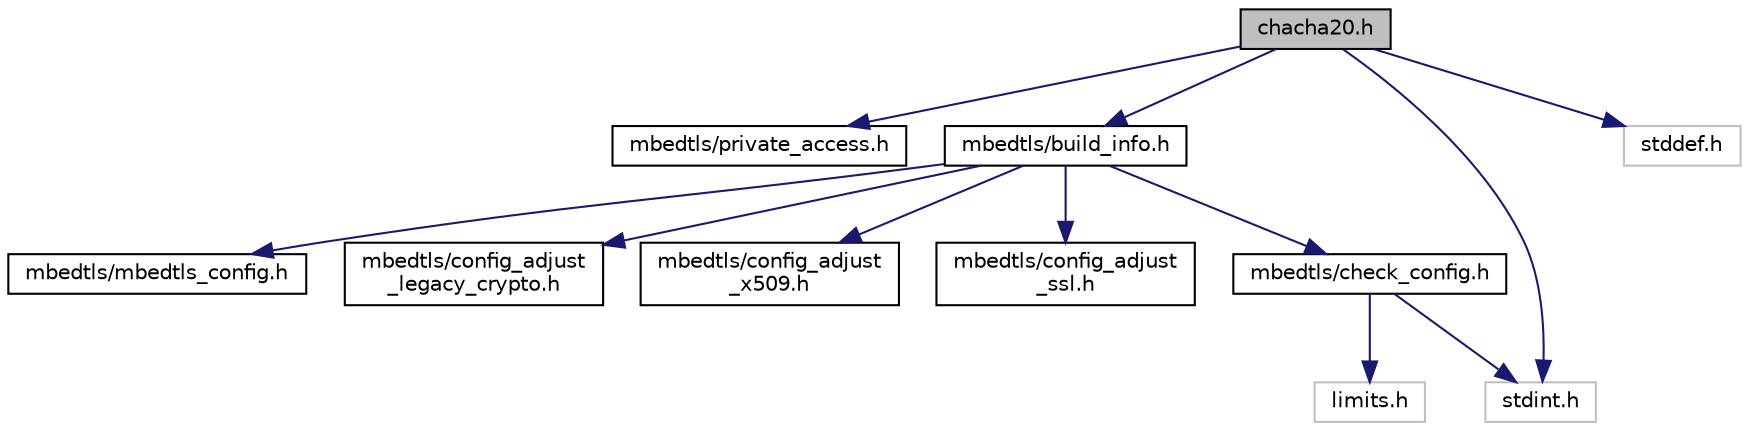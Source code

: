 digraph "chacha20.h"
{
 // LATEX_PDF_SIZE
  edge [fontname="Helvetica",fontsize="10",labelfontname="Helvetica",labelfontsize="10"];
  node [fontname="Helvetica",fontsize="10",shape=record];
  Node1 [label="chacha20.h",height=0.2,width=0.4,color="black", fillcolor="grey75", style="filled", fontcolor="black",tooltip="This file contains ChaCha20 definitions and functions."];
  Node1 -> Node2 [color="midnightblue",fontsize="10",style="solid",fontname="Helvetica"];
  Node2 [label="mbedtls/private_access.h",height=0.2,width=0.4,color="black", fillcolor="white", style="filled",URL="$private__access_8h.html",tooltip="Macro wrapper for struct's members."];
  Node1 -> Node3 [color="midnightblue",fontsize="10",style="solid",fontname="Helvetica"];
  Node3 [label="mbedtls/build_info.h",height=0.2,width=0.4,color="black", fillcolor="white", style="filled",URL="$mbedtls_2build__info_8h.html",tooltip="Build-time configuration info."];
  Node3 -> Node4 [color="midnightblue",fontsize="10",style="solid",fontname="Helvetica"];
  Node4 [label="mbedtls/mbedtls_config.h",height=0.2,width=0.4,color="black", fillcolor="white", style="filled",URL="$mbedtls__config_8h.html",tooltip="Configuration options (set of defines)"];
  Node3 -> Node5 [color="midnightblue",fontsize="10",style="solid",fontname="Helvetica"];
  Node5 [label="mbedtls/config_adjust\l_legacy_crypto.h",height=0.2,width=0.4,color="black", fillcolor="white", style="filled",URL="$config__adjust__legacy__crypto_8h.html",tooltip="Adjust legacy configuration configuration."];
  Node3 -> Node6 [color="midnightblue",fontsize="10",style="solid",fontname="Helvetica"];
  Node6 [label="mbedtls/config_adjust\l_x509.h",height=0.2,width=0.4,color="black", fillcolor="white", style="filled",URL="$config__adjust__x509_8h.html",tooltip="Adjust X.509 configuration."];
  Node3 -> Node7 [color="midnightblue",fontsize="10",style="solid",fontname="Helvetica"];
  Node7 [label="mbedtls/config_adjust\l_ssl.h",height=0.2,width=0.4,color="black", fillcolor="white", style="filled",URL="$config__adjust__ssl_8h.html",tooltip="Adjust TLS configuration."];
  Node3 -> Node8 [color="midnightblue",fontsize="10",style="solid",fontname="Helvetica"];
  Node8 [label="mbedtls/check_config.h",height=0.2,width=0.4,color="black", fillcolor="white", style="filled",URL="$check__config_8h.html",tooltip="Consistency checks for configuration options."];
  Node8 -> Node9 [color="midnightblue",fontsize="10",style="solid",fontname="Helvetica"];
  Node9 [label="limits.h",height=0.2,width=0.4,color="grey75", fillcolor="white", style="filled",tooltip=" "];
  Node8 -> Node10 [color="midnightblue",fontsize="10",style="solid",fontname="Helvetica"];
  Node10 [label="stdint.h",height=0.2,width=0.4,color="grey75", fillcolor="white", style="filled",tooltip=" "];
  Node1 -> Node10 [color="midnightblue",fontsize="10",style="solid",fontname="Helvetica"];
  Node1 -> Node11 [color="midnightblue",fontsize="10",style="solid",fontname="Helvetica"];
  Node11 [label="stddef.h",height=0.2,width=0.4,color="grey75", fillcolor="white", style="filled",tooltip=" "];
}
